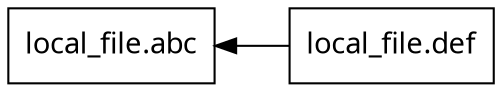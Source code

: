 digraph G {
  rankdir = "RL";
  node [shape = rect, fontname = "sans-serif"];
  "local_file.abc" [label="local_file.abc"];
  "local_file.def" [label="local_file.def"];
  "local_file.def" -> "local_file.abc";
}